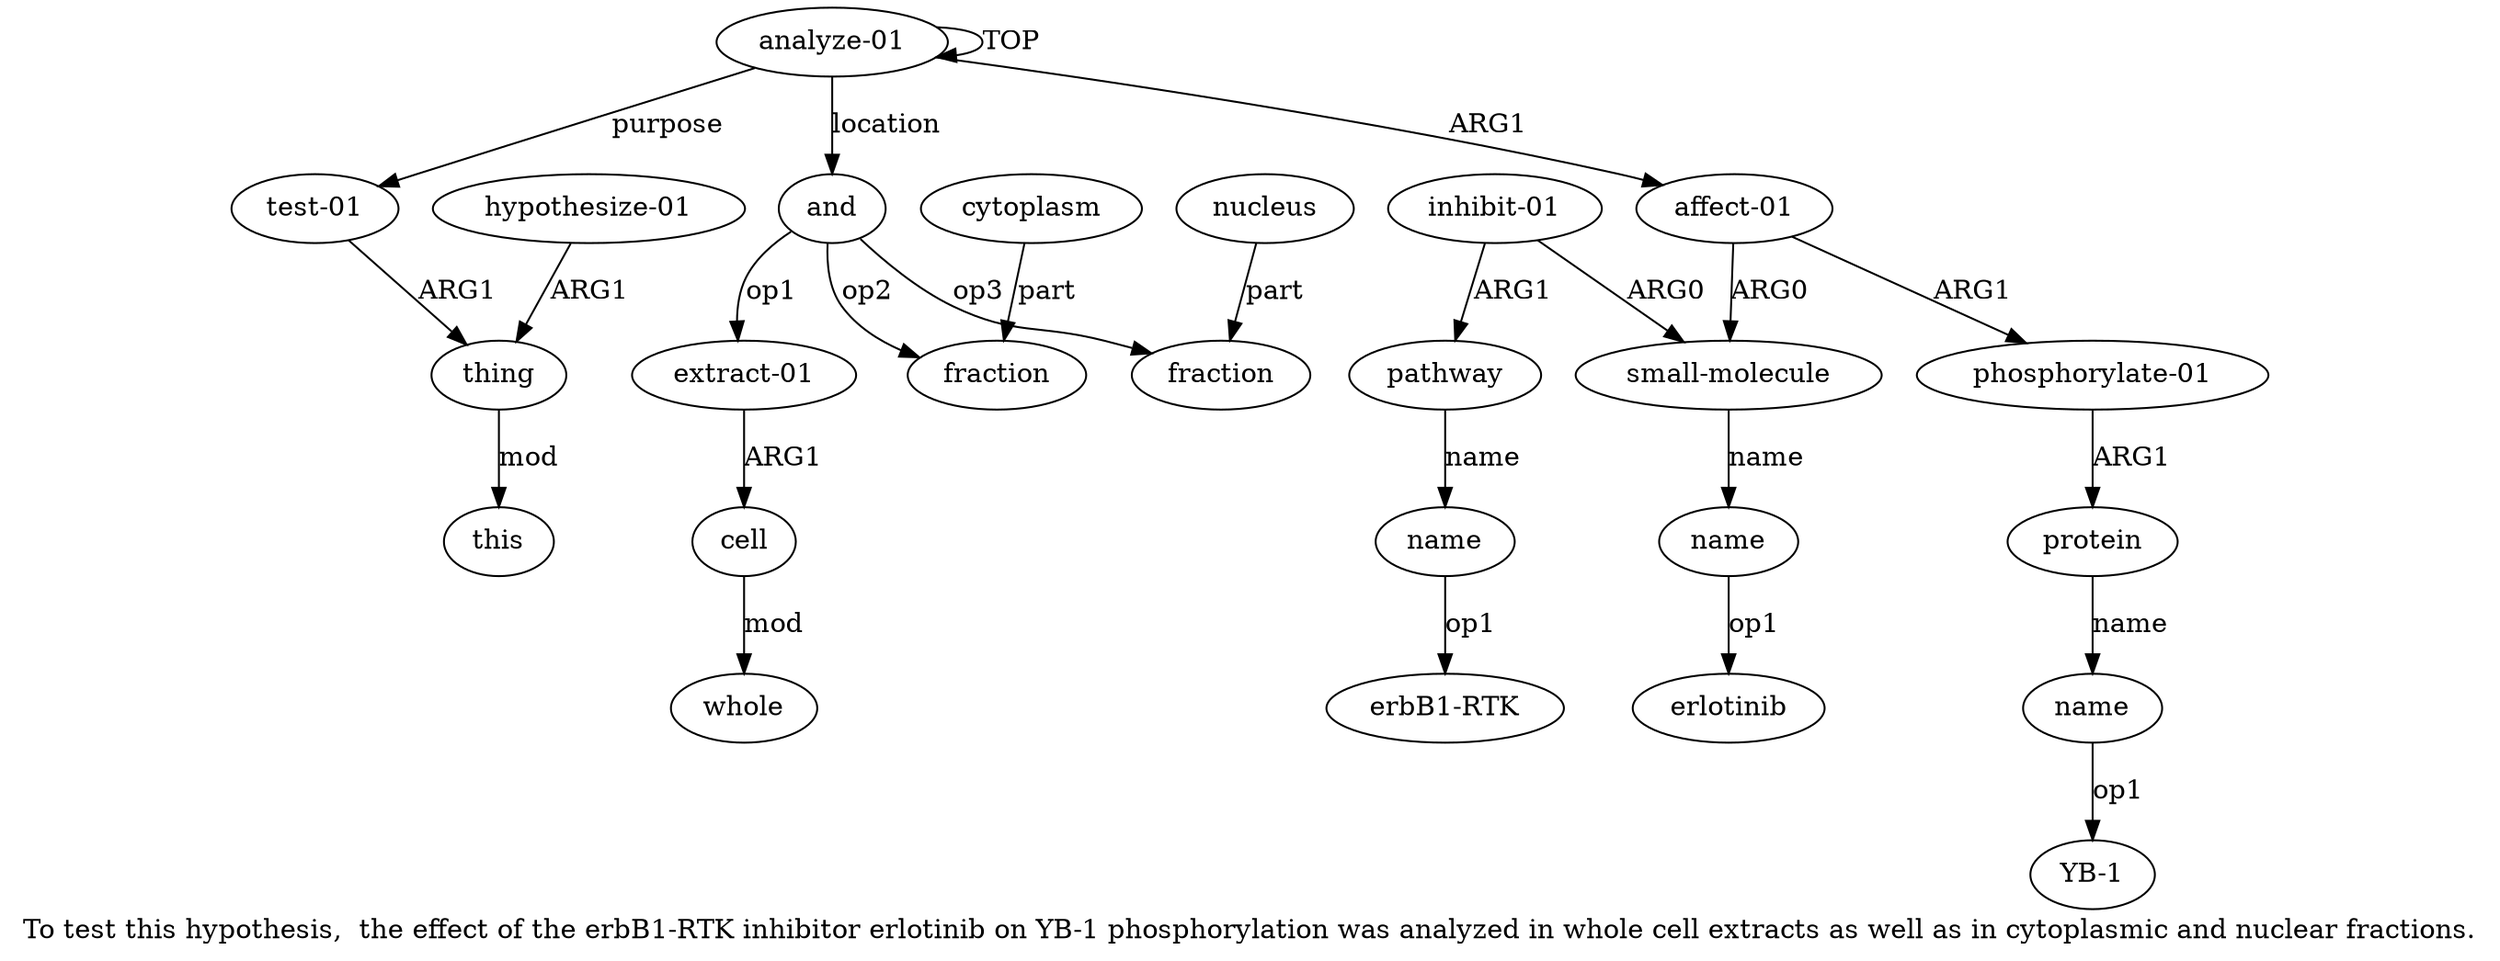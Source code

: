 digraph  {
	graph [label="To test this hypothesis,  the effect of the erbB1-RTK inhibitor erlotinib on YB-1 phosphorylation was analyzed in whole cell extracts \
as well as in cytoplasmic and nuclear fractions."];
	node [label="\N"];
	a20	 [color=black,
		gold_ind=20,
		gold_label="hypothesize-01",
		label="hypothesize-01",
		test_ind=20,
		test_label="hypothesize-01"];
	a19	 [color=black,
		gold_ind=19,
		gold_label=thing,
		label=thing,
		test_ind=19,
		test_label=thing];
	a20 -> a19 [key=0,
	color=black,
	gold_label=ARG1,
	label=ARG1,
	test_label=ARG1];
a21 [color=black,
	gold_ind=21,
	gold_label=this,
	label=this,
	test_ind=21,
	test_label=this];
"a3 erlotinib" [color=black,
	gold_ind=-1,
	gold_label=erlotinib,
	label=erlotinib,
	test_ind=-1,
	test_label=erlotinib];
a15 [color=black,
	gold_ind=15,
	gold_label=cytoplasm,
	label=cytoplasm,
	test_ind=15,
	test_label=cytoplasm];
a14 [color=black,
	gold_ind=14,
	gold_label=fraction,
	label=fraction,
	test_ind=14,
	test_label=fraction];
a15 -> a14 [key=0,
color=black,
gold_label=part,
label=part,
test_label=part];
a17 [color=black,
gold_ind=17,
gold_label=nucleus,
label=nucleus,
test_ind=17,
test_label=nucleus];
a16 [color=black,
gold_ind=16,
gold_label=fraction,
label=fraction,
test_ind=16,
test_label=fraction];
a17 -> a16 [key=0,
color=black,
gold_label=part,
label=part,
test_label=part];
a11 [color=black,
gold_ind=11,
gold_label="extract-01",
label="extract-01",
test_ind=11,
test_label="extract-01"];
a12 [color=black,
gold_ind=12,
gold_label=cell,
label=cell,
test_ind=12,
test_label=cell];
a11 -> a12 [key=0,
color=black,
gold_label=ARG1,
label=ARG1,
test_label=ARG1];
a10 [color=black,
gold_ind=10,
gold_label=and,
label=and,
test_ind=10,
test_label=and];
a10 -> a14 [key=0,
color=black,
gold_label=op2,
label=op2,
test_label=op2];
a10 -> a16 [key=0,
color=black,
gold_label=op3,
label=op3,
test_label=op3];
a10 -> a11 [key=0,
color=black,
gold_label=op1,
label=op1,
test_label=op1];
a13 [color=black,
gold_ind=13,
gold_label=whole,
label=whole,
test_ind=13,
test_label=whole];
a12 -> a13 [key=0,
color=black,
gold_label=mod,
label=mod,
test_label=mod];
a19 -> a21 [key=0,
color=black,
gold_label=mod,
label=mod,
test_label=mod];
a18 [color=black,
gold_ind=18,
gold_label="test-01",
label="test-01",
test_ind=18,
test_label="test-01"];
a18 -> a19 [key=0,
color=black,
gold_label=ARG1,
label=ARG1,
test_label=ARG1];
a1 [color=black,
gold_ind=1,
gold_label="affect-01",
label="affect-01",
test_ind=1,
test_label="affect-01"];
a2 [color=black,
gold_ind=2,
gold_label="small-molecule",
label="small-molecule",
test_ind=2,
test_label="small-molecule"];
a1 -> a2 [key=0,
color=black,
gold_label=ARG0,
label=ARG0,
test_label=ARG0];
a7 [color=black,
gold_ind=7,
gold_label="phosphorylate-01",
label="phosphorylate-01",
test_ind=7,
test_label="phosphorylate-01"];
a1 -> a7 [key=0,
color=black,
gold_label=ARG1,
label=ARG1,
test_label=ARG1];
a0 [color=black,
gold_ind=0,
gold_label="analyze-01",
label="analyze-01",
test_ind=0,
test_label="analyze-01"];
a0 -> a10 [key=0,
color=black,
gold_label=location,
label=location,
test_label=location];
a0 -> a18 [key=0,
color=black,
gold_label=purpose,
label=purpose,
test_label=purpose];
a0 -> a1 [key=0,
color=black,
gold_label=ARG1,
label=ARG1,
test_label=ARG1];
a0 -> a0 [key=0,
color=black,
gold_label=TOP,
label=TOP,
test_label=TOP];
a3 [color=black,
gold_ind=3,
gold_label=name,
label=name,
test_ind=3,
test_label=name];
a3 -> "a3 erlotinib" [key=0,
color=black,
gold_label=op1,
label=op1,
test_label=op1];
a2 -> a3 [key=0,
color=black,
gold_label=name,
label=name,
test_label=name];
a5 [color=black,
gold_ind=5,
gold_label=pathway,
label=pathway,
test_ind=5,
test_label=pathway];
a6 [color=black,
gold_ind=6,
gold_label=name,
label=name,
test_ind=6,
test_label=name];
a5 -> a6 [key=0,
color=black,
gold_label=name,
label=name,
test_label=name];
a4 [color=black,
gold_ind=4,
gold_label="inhibit-01",
label="inhibit-01",
test_ind=4,
test_label="inhibit-01"];
a4 -> a2 [key=0,
color=black,
gold_label=ARG0,
label=ARG0,
test_label=ARG0];
a4 -> a5 [key=0,
color=black,
gold_label=ARG1,
label=ARG1,
test_label=ARG1];
a8 [color=black,
gold_ind=8,
gold_label=protein,
label=protein,
test_ind=8,
test_label=protein];
a7 -> a8 [key=0,
color=black,
gold_label=ARG1,
label=ARG1,
test_label=ARG1];
"a6 erbB1-RTK" [color=black,
gold_ind=-1,
gold_label="erbB1-RTK",
label="erbB1-RTK",
test_ind=-1,
test_label="erbB1-RTK"];
a6 -> "a6 erbB1-RTK" [key=0,
color=black,
gold_label=op1,
label=op1,
test_label=op1];
a9 [color=black,
gold_ind=9,
gold_label=name,
label=name,
test_ind=9,
test_label=name];
"a9 YB-1" [color=black,
gold_ind=-1,
gold_label="YB-1",
label="YB-1",
test_ind=-1,
test_label="YB-1"];
a9 -> "a9 YB-1" [key=0,
color=black,
gold_label=op1,
label=op1,
test_label=op1];
a8 -> a9 [key=0,
color=black,
gold_label=name,
label=name,
test_label=name];
}
